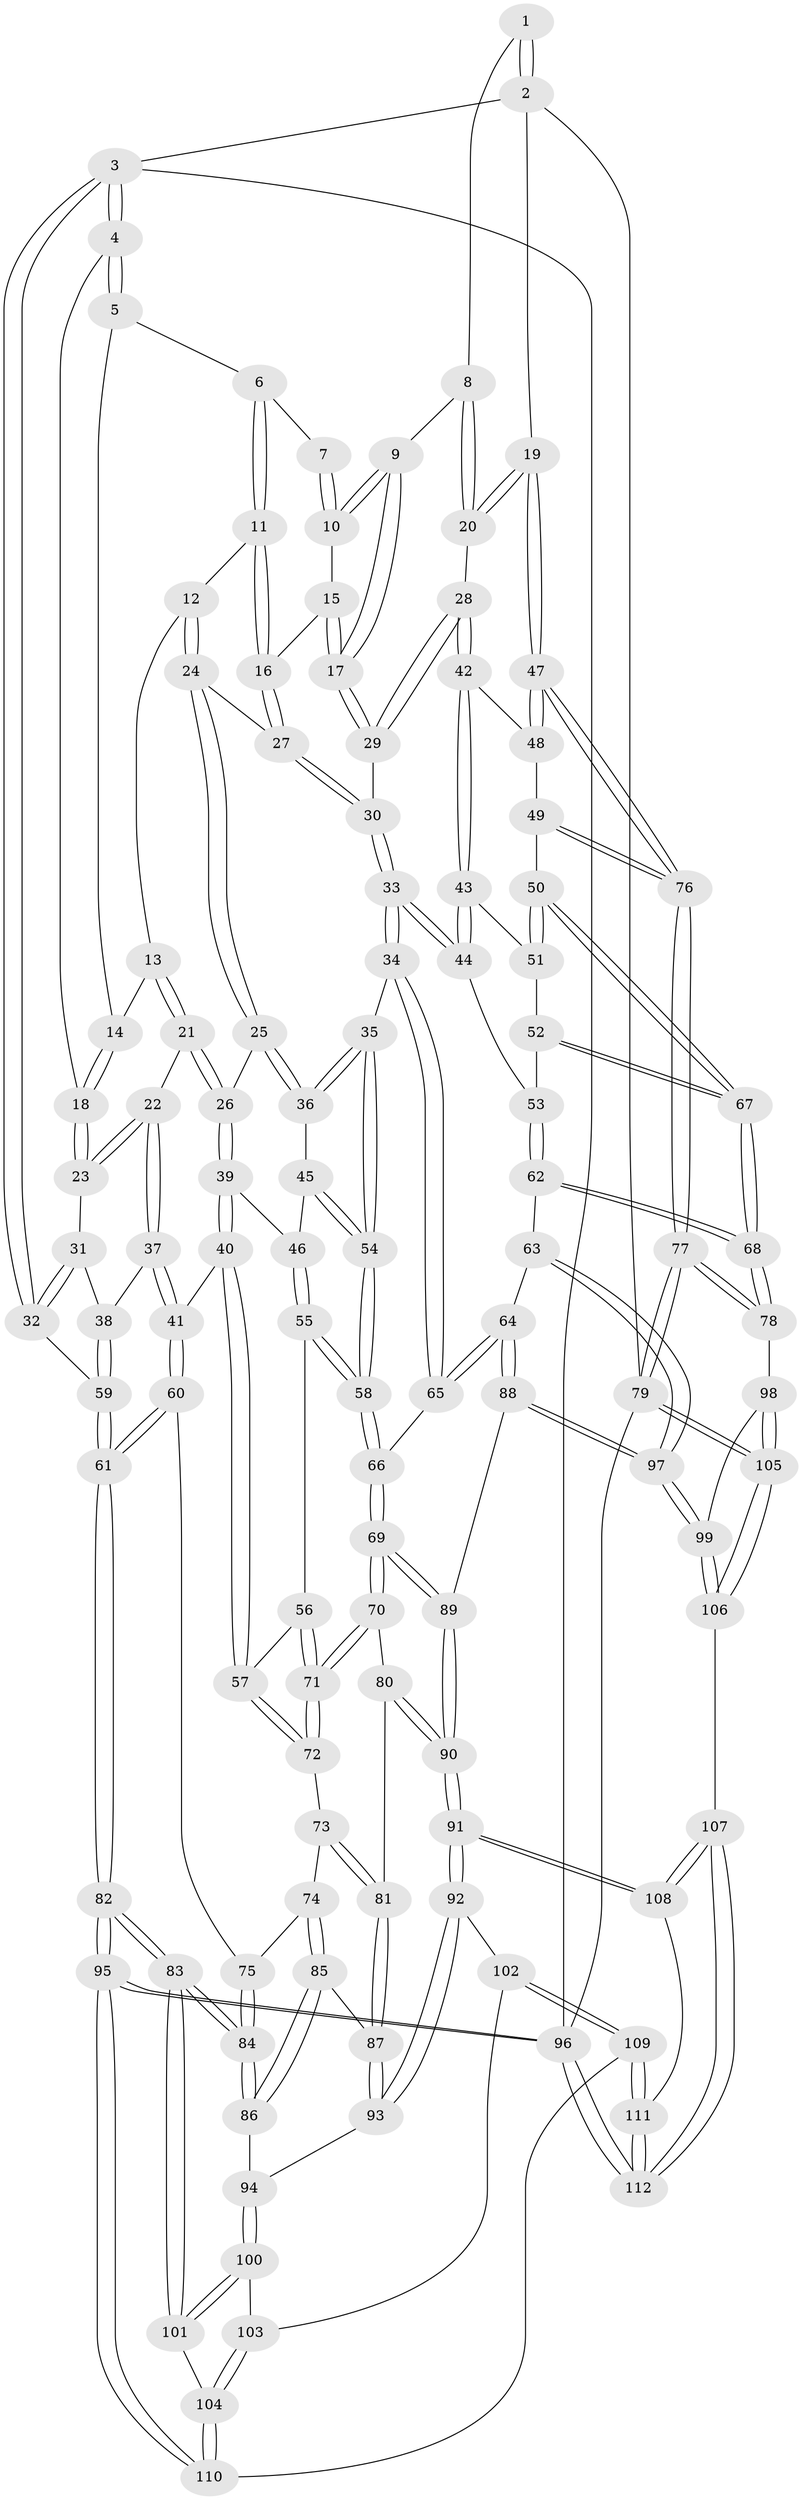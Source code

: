 // Generated by graph-tools (version 1.1) at 2025/00/03/09/25 05:00:20]
// undirected, 112 vertices, 277 edges
graph export_dot {
graph [start="1"]
  node [color=gray90,style=filled];
  1 [pos="+0.9687703658209397+0"];
  2 [pos="+1+0"];
  3 [pos="+0+0"];
  4 [pos="+0+0"];
  5 [pos="+0.23706149235013058+0"];
  6 [pos="+0.5486301723124393+0"];
  7 [pos="+0.6127675215329665+0"];
  8 [pos="+0.7749408281879582+0.16070605049002293"];
  9 [pos="+0.7247386634993314+0.16412815638367376"];
  10 [pos="+0.6947375113505219+0.09549297047870457"];
  11 [pos="+0.5310808510499103+0"];
  12 [pos="+0.37436303316040503+0.1429968744552482"];
  13 [pos="+0.32872185209518756+0.14698015456825383"];
  14 [pos="+0.2618223457245785+0.12046126664562823"];
  15 [pos="+0.6077705254605076+0.16565757995336305"];
  16 [pos="+0.545282452767798+0.18776100767862786"];
  17 [pos="+0.7196166185132998+0.17728035291785105"];
  18 [pos="+0.14027660105198977+0.18844232549870765"];
  19 [pos="+1+0"];
  20 [pos="+1+0.17621683846282266"];
  21 [pos="+0.2877630169662748+0.29662734733346163"];
  22 [pos="+0.2869606490348756+0.29684902094559995"];
  23 [pos="+0.1398716525859464+0.19070830386529034"];
  24 [pos="+0.44987786273476427+0.26095588197604525"];
  25 [pos="+0.42299730758691884+0.3177575033904483"];
  26 [pos="+0.40690724911299486+0.3259031784040961"];
  27 [pos="+0.5411073871436406+0.22688776756157614"];
  28 [pos="+0.8922964930806078+0.3155144361658083"];
  29 [pos="+0.7003443485480251+0.2378747566278544"];
  30 [pos="+0.6483573270162541+0.29055509588821593"];
  31 [pos="+0.09377579920352026+0.25625915218534345"];
  32 [pos="+0+0.3559333949737275"];
  33 [pos="+0.6555940046171237+0.4268388700906255"];
  34 [pos="+0.6533557343357321+0.4281430808815781"];
  35 [pos="+0.6175917861033509+0.4325981357374408"];
  36 [pos="+0.5340601026065788+0.41700473860449255"];
  37 [pos="+0.19447593567096838+0.4352890934243343"];
  38 [pos="+0.18498074318701496+0.43028530416208455"];
  39 [pos="+0.3604317238424318+0.44690888221204644"];
  40 [pos="+0.26345274958011866+0.5032390816649042"];
  41 [pos="+0.23093234658567927+0.4929331805536741"];
  42 [pos="+0.8886753521746611+0.32652917318669666"];
  43 [pos="+0.8450948691279303+0.3779357256691828"];
  44 [pos="+0.6884725855529383+0.43683317620881756"];
  45 [pos="+0.4551279022551582+0.4777945645656886"];
  46 [pos="+0.4279181631883611+0.4789867980813357"];
  47 [pos="+1+0.46371194536285104"];
  48 [pos="+0.9492508739416311+0.40481779117532174"];
  49 [pos="+0.96468307694455+0.5419470194440702"];
  50 [pos="+0.9378852894633944+0.5502411431577372"];
  51 [pos="+0.860130854362846+0.42024623387117654"];
  52 [pos="+0.8203067950938248+0.5482598538798332"];
  53 [pos="+0.693753333775202+0.4441817438080035"];
  54 [pos="+0.49962465383519167+0.5662536609613318"];
  55 [pos="+0.4169573304531799+0.5735859128630001"];
  56 [pos="+0.40128280563552077+0.5787411713706297"];
  57 [pos="+0.27859286087663543+0.5259515751570231"];
  58 [pos="+0.49463895232846505+0.5869807026398565"];
  59 [pos="+0+0.48715068065919304"];
  60 [pos="+0.19534470438392806+0.5349821872132977"];
  61 [pos="+0+0.6330214250369716"];
  62 [pos="+0.741000142291852+0.692476167299427"];
  63 [pos="+0.7288193994663615+0.6939423467973772"];
  64 [pos="+0.6543187039155914+0.6927901570355911"];
  65 [pos="+0.6105199775298271+0.6303494174330618"];
  66 [pos="+0.5078044647983883+0.6122922873250688"];
  67 [pos="+0.8690312373080125+0.6069079872315667"];
  68 [pos="+0.8352497199201891+0.7088356890430648"];
  69 [pos="+0.45390004065194345+0.7152703965913038"];
  70 [pos="+0.39475849870279467+0.6730915384549759"];
  71 [pos="+0.3893095091498012+0.6529144974199442"];
  72 [pos="+0.29090728895245965+0.6020491009931406"];
  73 [pos="+0.2874841391116076+0.625835796117518"];
  74 [pos="+0.19069843336331488+0.6637395566380785"];
  75 [pos="+0.16434252726709891+0.6389312950926788"];
  76 [pos="+1+0.5430901175264028"];
  77 [pos="+1+0.8635573548141918"];
  78 [pos="+0.8757045164478144+0.774738361239443"];
  79 [pos="+1+1"];
  80 [pos="+0.30925376024160606+0.6990831797508121"];
  81 [pos="+0.2927085237782737+0.6927721788112055"];
  82 [pos="+0+0.7423231280018963"];
  83 [pos="+0+0.7426210337545943"];
  84 [pos="+0.026027578085320673+0.7074855599494776"];
  85 [pos="+0.19312880074103825+0.667636156192148"];
  86 [pos="+0.1924724203062742+0.7590048287127474"];
  87 [pos="+0.2799622916699874+0.7005500042920578"];
  88 [pos="+0.546318168631512+0.8177700854022588"];
  89 [pos="+0.4734957766607968+0.8036380530775077"];
  90 [pos="+0.3906007214083806+0.8527482604149341"];
  91 [pos="+0.38701847424217983+0.8564550861998504"];
  92 [pos="+0.35012565455902706+0.8635859158673886"];
  93 [pos="+0.2609886764955746+0.7300380279336093"];
  94 [pos="+0.2032960587056893+0.7700391283456636"];
  95 [pos="+0+1"];
  96 [pos="+0+1"];
  97 [pos="+0.6514151061790278+0.9635523470255213"];
  98 [pos="+0.861724103267267+0.7981249172682938"];
  99 [pos="+0.6621474855147235+0.982092421429552"];
  100 [pos="+0.2067551492549868+0.8082971243240329"];
  101 [pos="+0+0.8208707374867036"];
  102 [pos="+0.33465380596953687+0.8690548955894533"];
  103 [pos="+0.21359485976565779+0.8225545795529234"];
  104 [pos="+0.1476489826450418+0.9155917445850044"];
  105 [pos="+0.9276539967844066+1"];
  106 [pos="+0.6580836327020924+1"];
  107 [pos="+0.5008612533623347+1"];
  108 [pos="+0.4101044516147409+0.937510862018225"];
  109 [pos="+0.23013035234251006+1"];
  110 [pos="+0.1498766757079687+0.9217738458783207"];
  111 [pos="+0.2325294269208311+1"];
  112 [pos="+0.23573184737295874+1"];
  1 -- 2;
  1 -- 2;
  1 -- 8;
  2 -- 3;
  2 -- 19;
  2 -- 79;
  3 -- 4;
  3 -- 4;
  3 -- 32;
  3 -- 32;
  3 -- 96;
  4 -- 5;
  4 -- 5;
  4 -- 18;
  5 -- 6;
  5 -- 14;
  6 -- 7;
  6 -- 11;
  6 -- 11;
  7 -- 10;
  7 -- 10;
  8 -- 9;
  8 -- 20;
  8 -- 20;
  9 -- 10;
  9 -- 10;
  9 -- 17;
  9 -- 17;
  10 -- 15;
  11 -- 12;
  11 -- 16;
  11 -- 16;
  12 -- 13;
  12 -- 24;
  12 -- 24;
  13 -- 14;
  13 -- 21;
  13 -- 21;
  14 -- 18;
  14 -- 18;
  15 -- 16;
  15 -- 17;
  15 -- 17;
  16 -- 27;
  16 -- 27;
  17 -- 29;
  17 -- 29;
  18 -- 23;
  18 -- 23;
  19 -- 20;
  19 -- 20;
  19 -- 47;
  19 -- 47;
  20 -- 28;
  21 -- 22;
  21 -- 26;
  21 -- 26;
  22 -- 23;
  22 -- 23;
  22 -- 37;
  22 -- 37;
  23 -- 31;
  24 -- 25;
  24 -- 25;
  24 -- 27;
  25 -- 26;
  25 -- 36;
  25 -- 36;
  26 -- 39;
  26 -- 39;
  27 -- 30;
  27 -- 30;
  28 -- 29;
  28 -- 29;
  28 -- 42;
  28 -- 42;
  29 -- 30;
  30 -- 33;
  30 -- 33;
  31 -- 32;
  31 -- 32;
  31 -- 38;
  32 -- 59;
  33 -- 34;
  33 -- 34;
  33 -- 44;
  33 -- 44;
  34 -- 35;
  34 -- 65;
  34 -- 65;
  35 -- 36;
  35 -- 36;
  35 -- 54;
  35 -- 54;
  36 -- 45;
  37 -- 38;
  37 -- 41;
  37 -- 41;
  38 -- 59;
  38 -- 59;
  39 -- 40;
  39 -- 40;
  39 -- 46;
  40 -- 41;
  40 -- 57;
  40 -- 57;
  41 -- 60;
  41 -- 60;
  42 -- 43;
  42 -- 43;
  42 -- 48;
  43 -- 44;
  43 -- 44;
  43 -- 51;
  44 -- 53;
  45 -- 46;
  45 -- 54;
  45 -- 54;
  46 -- 55;
  46 -- 55;
  47 -- 48;
  47 -- 48;
  47 -- 76;
  47 -- 76;
  48 -- 49;
  49 -- 50;
  49 -- 76;
  49 -- 76;
  50 -- 51;
  50 -- 51;
  50 -- 67;
  50 -- 67;
  51 -- 52;
  52 -- 53;
  52 -- 67;
  52 -- 67;
  53 -- 62;
  53 -- 62;
  54 -- 58;
  54 -- 58;
  55 -- 56;
  55 -- 58;
  55 -- 58;
  56 -- 57;
  56 -- 71;
  56 -- 71;
  57 -- 72;
  57 -- 72;
  58 -- 66;
  58 -- 66;
  59 -- 61;
  59 -- 61;
  60 -- 61;
  60 -- 61;
  60 -- 75;
  61 -- 82;
  61 -- 82;
  62 -- 63;
  62 -- 68;
  62 -- 68;
  63 -- 64;
  63 -- 97;
  63 -- 97;
  64 -- 65;
  64 -- 65;
  64 -- 88;
  64 -- 88;
  65 -- 66;
  66 -- 69;
  66 -- 69;
  67 -- 68;
  67 -- 68;
  68 -- 78;
  68 -- 78;
  69 -- 70;
  69 -- 70;
  69 -- 89;
  69 -- 89;
  70 -- 71;
  70 -- 71;
  70 -- 80;
  71 -- 72;
  71 -- 72;
  72 -- 73;
  73 -- 74;
  73 -- 81;
  73 -- 81;
  74 -- 75;
  74 -- 85;
  74 -- 85;
  75 -- 84;
  75 -- 84;
  76 -- 77;
  76 -- 77;
  77 -- 78;
  77 -- 78;
  77 -- 79;
  77 -- 79;
  78 -- 98;
  79 -- 105;
  79 -- 105;
  79 -- 96;
  80 -- 81;
  80 -- 90;
  80 -- 90;
  81 -- 87;
  81 -- 87;
  82 -- 83;
  82 -- 83;
  82 -- 95;
  82 -- 95;
  83 -- 84;
  83 -- 84;
  83 -- 101;
  83 -- 101;
  84 -- 86;
  84 -- 86;
  85 -- 86;
  85 -- 86;
  85 -- 87;
  86 -- 94;
  87 -- 93;
  87 -- 93;
  88 -- 89;
  88 -- 97;
  88 -- 97;
  89 -- 90;
  89 -- 90;
  90 -- 91;
  90 -- 91;
  91 -- 92;
  91 -- 92;
  91 -- 108;
  91 -- 108;
  92 -- 93;
  92 -- 93;
  92 -- 102;
  93 -- 94;
  94 -- 100;
  94 -- 100;
  95 -- 96;
  95 -- 96;
  95 -- 110;
  95 -- 110;
  96 -- 112;
  96 -- 112;
  97 -- 99;
  97 -- 99;
  98 -- 99;
  98 -- 105;
  98 -- 105;
  99 -- 106;
  99 -- 106;
  100 -- 101;
  100 -- 101;
  100 -- 103;
  101 -- 104;
  102 -- 103;
  102 -- 109;
  102 -- 109;
  103 -- 104;
  103 -- 104;
  104 -- 110;
  104 -- 110;
  105 -- 106;
  105 -- 106;
  106 -- 107;
  107 -- 108;
  107 -- 108;
  107 -- 112;
  107 -- 112;
  108 -- 111;
  109 -- 110;
  109 -- 111;
  109 -- 111;
  111 -- 112;
  111 -- 112;
}
